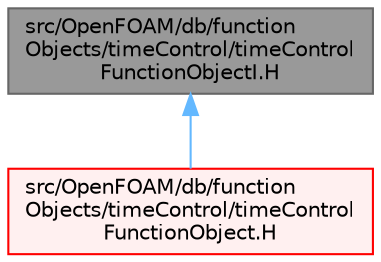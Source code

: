 digraph "src/OpenFOAM/db/functionObjects/timeControl/timeControlFunctionObjectI.H"
{
 // LATEX_PDF_SIZE
  bgcolor="transparent";
  edge [fontname=Helvetica,fontsize=10,labelfontname=Helvetica,labelfontsize=10];
  node [fontname=Helvetica,fontsize=10,shape=box,height=0.2,width=0.4];
  Node1 [id="Node000001",label="src/OpenFOAM/db/function\lObjects/timeControl/timeControl\lFunctionObjectI.H",height=0.2,width=0.4,color="gray40", fillcolor="grey60", style="filled", fontcolor="black",tooltip=" "];
  Node1 -> Node2 [id="edge1_Node000001_Node000002",dir="back",color="steelblue1",style="solid",tooltip=" "];
  Node2 [id="Node000002",label="src/OpenFOAM/db/function\lObjects/timeControl/timeControl\lFunctionObject.H",height=0.2,width=0.4,color="red", fillcolor="#FFF0F0", style="filled",URL="$timeControlFunctionObject_8H.html",tooltip=" "];
}

